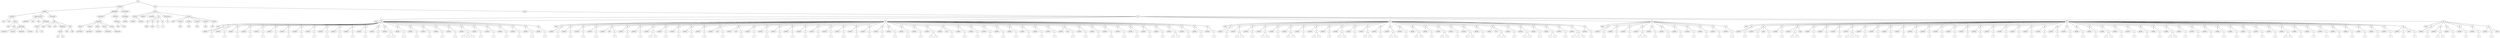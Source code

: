 graph Tree {
	"t0" [label = "TEI"];
	"t1" [label = "teiHeader"];
	"t2" [label = "fileDesc"];
	"t3" [label = "titleStmt"];
	"t4" [label = "title"];
	"t5" [label = "title"];
	"t6" [label = "author"];
	"t7" [label = "idno"];
	"t8" [label = "idno"];
	"t9" [label = "persName"];
	"t10" [label = "forename"];
	"t11" [label = "surname"];
	"t12" [label = "nameLink"];
	"t13" [label = "surname"];
	"t14" [label = "publicationStmt"];
	"t15" [label = "publisher"];
	"t16" [label = "idno"];
	"t17" [label = "idno"];
	"t18" [label = "availability"];
	"t19" [label = "licence"];
	"t20" [label = "ab"];
	"t21" [label = "ref"];
	"t22" [label = "sourceDesc"];
	"t23" [label = "bibl"];
	"t24" [label = "name"];
	"t25" [label = "idno"];
	"t26" [label = "idno"];
	"t27" [label = "availability"];
	"t28" [label = "licence"];
	"t29" [label = "ab"];
	"t30" [label = "ref"];
	"t31" [label = "bibl"];
	"t32" [label = "date"];
	"t33" [label = "idno"];
	"t34" [label = "profileDesc"];
	"t35" [label = "particDesc"];
	"t36" [label = "listPerson"];
	"t37" [label = "person"];
	"t38" [label = "persName"];
	"t39" [label = "person"];
	"t40" [label = "persName"];
	"t41" [label = "person"];
	"t42" [label = "persName"];
	"t43" [label = "person"];
	"t44" [label = "persName"];
	"t45" [label = "person"];
	"t46" [label = "persName"];
	"t47" [label = "textClass"];
	"t48" [label = "keywords"];
	"t49" [label = "term"];
	"t50" [label = "term"];
	"t51" [label = "revisionDesc"];
	"t52" [label = "listChange"];
	"t53" [label = "change"];
	"t54" [label = "text"];
	"t55" [label = "front"];
	"t56" [label = "docTitle"];
	"t57" [label = "titlePart"];
	"t58" [label = "titlePart"];
	"t59" [label = "docDate"];
	"t60" [label = "docAuthor"];
	"t61" [label = "div"];
	"t62" [label = "div"];
	"t63" [label = "head"];
	"t64" [label = "div"];
	"t65" [label = "head"];
	"t66" [label = "div"];
	"t67" [label = "p"];
	"t68" [label = "div"];
	"t69" [label = "p"];
	"t70" [label = "performance"];
	"t71" [label = "ab"];
	"t72" [label = "castList"];
	"t73" [label = "head"];
	"t74" [label = "castItem"];
	"t75" [label = "role"];
	"t76" [label = "castItem"];
	"t77" [label = "role"];
	"t78" [label = "castItem"];
	"t79" [label = "role"];
	"t80" [label = "castItem"];
	"t81" [label = "role"];
	"t82" [label = "castItem"];
	"t83" [label = "role"];
	"t84" [label = "body"];
	"t85" [label = "div"];
	"t86" [label = "head"];
	"t87" [label = "div"];
	"t88" [label = "head"];
	"t89" [label = "sp"];
	"t90" [label = "speaker"];
	"t91" [label = "p"];
	"t92" [label = "s"];
	"t93" [label = "sp"];
	"t94" [label = "speaker"];
	"t95" [label = "p"];
	"t96" [label = "s"];
	"t97" [label = "sp"];
	"t98" [label = "speaker"];
	"t99" [label = "p"];
	"t100" [label = "s"];
	"t101" [label = "sp"];
	"t102" [label = "speaker"];
	"t103" [label = "p"];
	"t104" [label = "s"];
	"t105" [label = "sp"];
	"t106" [label = "speaker"];
	"t107" [label = "p"];
	"t108" [label = "s"];
	"t109" [label = "sp"];
	"t110" [label = "speaker"];
	"t111" [label = "p"];
	"t112" [label = "s"];
	"t113" [label = "sp"];
	"t114" [label = "speaker"];
	"t115" [label = "p"];
	"t116" [label = "s"];
	"t117" [label = "sp"];
	"t118" [label = "speaker"];
	"t119" [label = "p"];
	"t120" [label = "s"];
	"t121" [label = "sp"];
	"t122" [label = "speaker"];
	"t123" [label = "p"];
	"t124" [label = "s"];
	"t125" [label = "sp"];
	"t126" [label = "speaker"];
	"t127" [label = "p"];
	"t128" [label = "s"];
	"t129" [label = "sp"];
	"t130" [label = "speaker"];
	"t131" [label = "p"];
	"t132" [label = "s"];
	"t133" [label = "sp"];
	"t134" [label = "speaker"];
	"t135" [label = "p"];
	"t136" [label = "s"];
	"t137" [label = "sp"];
	"t138" [label = "speaker"];
	"t139" [label = "p"];
	"t140" [label = "s"];
	"t141" [label = "sp"];
	"t142" [label = "speaker"];
	"t143" [label = "p"];
	"t144" [label = "s"];
	"t145" [label = "sp"];
	"t146" [label = "speaker"];
	"t147" [label = "p"];
	"t148" [label = "s"];
	"t149" [label = "s"];
	"t150" [label = "sp"];
	"t151" [label = "speaker"];
	"t152" [label = "p"];
	"t153" [label = "s"];
	"t154" [label = "sp"];
	"t155" [label = "speaker"];
	"t156" [label = "p"];
	"t157" [label = "s"];
	"t158" [label = "sp"];
	"t159" [label = "speaker"];
	"t160" [label = "p"];
	"t161" [label = "s"];
	"t162" [label = "sp"];
	"t163" [label = "speaker"];
	"t164" [label = "p"];
	"t165" [label = "s"];
	"t166" [label = "sp"];
	"t167" [label = "speaker"];
	"t168" [label = "p"];
	"t169" [label = "s"];
	"t170" [label = "sp"];
	"t171" [label = "speaker"];
	"t172" [label = "p"];
	"t173" [label = "s"];
	"t174" [label = "s"];
	"t175" [label = "s"];
	"t176" [label = "sp"];
	"t177" [label = "speaker"];
	"t178" [label = "p"];
	"t179" [label = "s"];
	"t180" [label = "sp"];
	"t181" [label = "speaker"];
	"t182" [label = "p"];
	"t183" [label = "s"];
	"t184" [label = "sp"];
	"t185" [label = "speaker"];
	"t186" [label = "p"];
	"t187" [label = "s"];
	"t188" [label = "sp"];
	"t189" [label = "speaker"];
	"t190" [label = "p"];
	"t191" [label = "s"];
	"t192" [label = "sp"];
	"t193" [label = "speaker"];
	"t194" [label = "p"];
	"t195" [label = "s"];
	"t196" [label = "sp"];
	"t197" [label = "speaker"];
	"t198" [label = "p"];
	"t199" [label = "s"];
	"t200" [label = "div"];
	"t201" [label = "head"];
	"t202" [label = "sp"];
	"t203" [label = "speaker"];
	"t204" [label = "p"];
	"t205" [label = "s"];
	"t206" [label = "sp"];
	"t207" [label = "speaker"];
	"t208" [label = "p"];
	"t209" [label = "s"];
	"t210" [label = "sp"];
	"t211" [label = "speaker"];
	"t212" [label = "p"];
	"t213" [label = "s"];
	"t214" [label = "sp"];
	"t215" [label = "speaker"];
	"t216" [label = "p"];
	"t217" [label = "s"];
	"t218" [label = "sp"];
	"t219" [label = "speaker"];
	"t220" [label = "note"];
	"t221" [label = "p"];
	"t222" [label = "s"];
	"t223" [label = "sp"];
	"t224" [label = "speaker"];
	"t225" [label = "p"];
	"t226" [label = "s"];
	"t227" [label = "sp"];
	"t228" [label = "speaker"];
	"t229" [label = "p"];
	"t230" [label = "s"];
	"t231" [label = "sp"];
	"t232" [label = "speaker"];
	"t233" [label = "p"];
	"t234" [label = "s"];
	"t235" [label = "s"];
	"t236" [label = "sp"];
	"t237" [label = "speaker"];
	"t238" [label = "p"];
	"t239" [label = "s"];
	"t240" [label = "sp"];
	"t241" [label = "speaker"];
	"t242" [label = "p"];
	"t243" [label = "s"];
	"t244" [label = "sp"];
	"t245" [label = "speaker"];
	"t246" [label = "p"];
	"t247" [label = "s"];
	"t248" [label = "sp"];
	"t249" [label = "speaker"];
	"t250" [label = "p"];
	"t251" [label = "s"];
	"t252" [label = "sp"];
	"t253" [label = "speaker"];
	"t254" [label = "note"];
	"t255" [label = "p"];
	"t256" [label = "s"];
	"t257" [label = "sp"];
	"t258" [label = "speaker"];
	"t259" [label = "note"];
	"t260" [label = "p"];
	"t261" [label = "s"];
	"t262" [label = "sp"];
	"t263" [label = "speaker"];
	"t264" [label = "p"];
	"t265" [label = "s"];
	"t266" [label = "sp"];
	"t267" [label = "speaker"];
	"t268" [label = "p"];
	"t269" [label = "s"];
	"t270" [label = "sp"];
	"t271" [label = "speaker"];
	"t272" [label = "p"];
	"t273" [label = "s"];
	"t274" [label = "sp"];
	"t275" [label = "speaker"];
	"t276" [label = "p"];
	"t277" [label = "s"];
	"t278" [label = "sp"];
	"t279" [label = "speaker"];
	"t280" [label = "p"];
	"t281" [label = "s"];
	"t282" [label = "sp"];
	"t283" [label = "speaker"];
	"t284" [label = "p"];
	"t285" [label = "s"];
	"t286" [label = "sp"];
	"t287" [label = "speaker"];
	"t288" [label = "p"];
	"t289" [label = "s"];
	"t290" [label = "sp"];
	"t291" [label = "speaker"];
	"t292" [label = "p"];
	"t293" [label = "s"];
	"t294" [label = "sp"];
	"t295" [label = "speaker"];
	"t296" [label = "p"];
	"t297" [label = "s"];
	"t298" [label = "sp"];
	"t299" [label = "speaker"];
	"t300" [label = "p"];
	"t301" [label = "s"];
	"t302" [label = "sp"];
	"t303" [label = "speaker"];
	"t304" [label = "p"];
	"t305" [label = "s"];
	"t306" [label = "sp"];
	"t307" [label = "speaker"];
	"t308" [label = "p"];
	"t309" [label = "s"];
	"t310" [label = "sp"];
	"t311" [label = "speaker"];
	"t312" [label = "p"];
	"t313" [label = "s"];
	"t314" [label = "sp"];
	"t315" [label = "speaker"];
	"t316" [label = "p"];
	"t317" [label = "s"];
	"t318" [label = "sp"];
	"t319" [label = "speaker"];
	"t320" [label = "p"];
	"t321" [label = "s"];
	"t322" [label = "s"];
	"t323" [label = "sp"];
	"t324" [label = "speaker"];
	"t325" [label = "note"];
	"t326" [label = "p"];
	"t327" [label = "s"];
	"t328" [label = "sp"];
	"t329" [label = "speaker"];
	"t330" [label = "p"];
	"t331" [label = "s"];
	"t332" [label = "sp"];
	"t333" [label = "speaker"];
	"t334" [label = "p"];
	"t335" [label = "s"];
	"t336" [label = "sp"];
	"t337" [label = "speaker"];
	"t338" [label = "p"];
	"t339" [label = "s"];
	"t340" [label = "sp"];
	"t341" [label = "speaker"];
	"t342" [label = "p"];
	"t343" [label = "s"];
	"t344" [label = "sp"];
	"t345" [label = "speaker"];
	"t346" [label = "p"];
	"t347" [label = "s"];
	"t348" [label = "sp"];
	"t349" [label = "speaker"];
	"t350" [label = "p"];
	"t351" [label = "s"];
	"t352" [label = "sp"];
	"t353" [label = "speaker"];
	"t354" [label = "p"];
	"t355" [label = "s"];
	"t356" [label = "sp"];
	"t357" [label = "speaker"];
	"t358" [label = "p"];
	"t359" [label = "s"];
	"t360" [label = "sp"];
	"t361" [label = "speaker"];
	"t362" [label = "note"];
	"t363" [label = "p"];
	"t364" [label = "s"];
	"t365" [label = "sp"];
	"t366" [label = "speaker"];
	"t367" [label = "p"];
	"t368" [label = "s"];
	"t369" [label = "sp"];
	"t370" [label = "speaker"];
	"t371" [label = "p"];
	"t372" [label = "s"];
	"t373" [label = "sp"];
	"t374" [label = "speaker"];
	"t375" [label = "p"];
	"t376" [label = "s"];
	"t377" [label = "sp"];
	"t378" [label = "speaker"];
	"t379" [label = "p"];
	"t380" [label = "s"];
	"t381" [label = "sp"];
	"t382" [label = "speaker"];
	"t383" [label = "p"];
	"t384" [label = "s"];
	"t385" [label = "sp"];
	"t386" [label = "speaker"];
	"t387" [label = "p"];
	"t388" [label = "s"];
	"t389" [label = "sp"];
	"t390" [label = "speaker"];
	"t391" [label = "p"];
	"t392" [label = "s"];
	"t393" [label = "sp"];
	"t394" [label = "speaker"];
	"t395" [label = "p"];
	"t396" [label = "s"];
	"t397" [label = "s"];
	"t398" [label = "sp"];
	"t399" [label = "speaker"];
	"t400" [label = "p"];
	"t401" [label = "s"];
	"t402" [label = "sp"];
	"t403" [label = "speaker"];
	"t404" [label = "p"];
	"t405" [label = "s"];
	"t406" [label = "sp"];
	"t407" [label = "speaker"];
	"t408" [label = "p"];
	"t409" [label = "s"];
	"t410" [label = "div"];
	"t411" [label = "head"];
	"t412" [label = "sp"];
	"t413" [label = "speaker"];
	"t414" [label = "p"];
	"t415" [label = "s"];
	"t416" [label = "sp"];
	"t417" [label = "speaker"];
	"t418" [label = "p"];
	"t419" [label = "s"];
	"t420" [label = "s"];
	"t421" [label = "sp"];
	"t422" [label = "speaker"];
	"t423" [label = "p"];
	"t424" [label = "s"];
	"t425" [label = "sp"];
	"t426" [label = "speaker"];
	"t427" [label = "p"];
	"t428" [label = "s"];
	"t429" [label = "s"];
	"t430" [label = "sp"];
	"t431" [label = "speaker"];
	"t432" [label = "p"];
	"t433" [label = "s"];
	"t434" [label = "sp"];
	"t435" [label = "speaker"];
	"t436" [label = "p"];
	"t437" [label = "s"];
	"t438" [label = "s"];
	"t439" [label = "sp"];
	"t440" [label = "speaker"];
	"t441" [label = "p"];
	"t442" [label = "s"];
	"t443" [label = "sp"];
	"t444" [label = "speaker"];
	"t445" [label = "p"];
	"t446" [label = "s"];
	"t447" [label = "s"];
	"t448" [label = "sp"];
	"t449" [label = "speaker"];
	"t450" [label = "p"];
	"t451" [label = "s"];
	"t452" [label = "sp"];
	"t453" [label = "speaker"];
	"t454" [label = "p"];
	"t455" [label = "s"];
	"t456" [label = "s"];
	"t457" [label = "sp"];
	"t458" [label = "speaker"];
	"t459" [label = "p"];
	"t460" [label = "s"];
	"t461" [label = "sp"];
	"t462" [label = "speaker"];
	"t463" [label = "p"];
	"t464" [label = "s"];
	"t465" [label = "s"];
	"t466" [label = "sp"];
	"t467" [label = "speaker"];
	"t468" [label = "p"];
	"t469" [label = "s"];
	"t470" [label = "sp"];
	"t471" [label = "speaker"];
	"t472" [label = "p"];
	"t473" [label = "s"];
	"t474" [label = "s"];
	"t475" [label = "sp"];
	"t476" [label = "speaker"];
	"t477" [label = "p"];
	"t478" [label = "s"];
	"t479" [label = "sp"];
	"t480" [label = "speaker"];
	"t481" [label = "p"];
	"t482" [label = "s"];
	"t483" [label = "s"];
	"t484" [label = "sp"];
	"t485" [label = "speaker"];
	"t486" [label = "p"];
	"t487" [label = "s"];
	"t488" [label = "sp"];
	"t489" [label = "speaker"];
	"t490" [label = "p"];
	"t491" [label = "s"];
	"t492" [label = "s"];
	"t493" [label = "sp"];
	"t494" [label = "speaker"];
	"t495" [label = "p"];
	"t496" [label = "s"];
	"t497" [label = "sp"];
	"t498" [label = "speaker"];
	"t499" [label = "p"];
	"t500" [label = "s"];
	"t501" [label = "s"];
	"t502" [label = "sp"];
	"t503" [label = "speaker"];
	"t504" [label = "p"];
	"t505" [label = "s"];
	"t506" [label = "sp"];
	"t507" [label = "speaker"];
	"t508" [label = "note"];
	"t509" [label = "p"];
	"t510" [label = "s"];
	"t511" [label = "s"];
	"t512" [label = "sp"];
	"t513" [label = "speaker"];
	"t514" [label = "p"];
	"t515" [label = "s"];
	"t516" [label = "sp"];
	"t517" [label = "speaker"];
	"t518" [label = "p"];
	"t519" [label = "s"];
	"t520" [label = "s"];
	"t521" [label = "sp"];
	"t522" [label = "speaker"];
	"t523" [label = "p"];
	"t524" [label = "s"];
	"t525" [label = "sp"];
	"t526" [label = "speaker"];
	"t527" [label = "p"];
	"t528" [label = "s"];
	"t529" [label = "s"];
	"t530" [label = "sp"];
	"t531" [label = "speaker"];
	"t532" [label = "p"];
	"t533" [label = "s"];
	"t534" [label = "sp"];
	"t535" [label = "speaker"];
	"t536" [label = "p"];
	"t537" [label = "s"];
	"t538" [label = "s"];
	"t539" [label = "s"];
	"t540" [label = "sp"];
	"t541" [label = "speaker"];
	"t542" [label = "p"];
	"t543" [label = "s"];
	"t544" [label = "div"];
	"t545" [label = "head"];
	"t546" [label = "sp"];
	"t547" [label = "speaker"];
	"t548" [label = "p"];
	"t549" [label = "s"];
	"t550" [label = "sp"];
	"t551" [label = "speaker"];
	"t552" [label = "p"];
	"t553" [label = "s"];
	"t554" [label = "sp"];
	"t555" [label = "speaker"];
	"t556" [label = "p"];
	"t557" [label = "s"];
	"t558" [label = "sp"];
	"t559" [label = "speaker"];
	"t560" [label = "p"];
	"t561" [label = "s"];
	"t562" [label = "s"];
	"t563" [label = "sp"];
	"t564" [label = "speaker"];
	"t565" [label = "p"];
	"t566" [label = "s"];
	"t567" [label = "sp"];
	"t568" [label = "speaker"];
	"t569" [label = "p"];
	"t570" [label = "s"];
	"t571" [label = "sp"];
	"t572" [label = "speaker"];
	"t573" [label = "p"];
	"t574" [label = "s"];
	"t575" [label = "sp"];
	"t576" [label = "speaker"];
	"t577" [label = "p"];
	"t578" [label = "s"];
	"t579" [label = "sp"];
	"t580" [label = "speaker"];
	"t581" [label = "p"];
	"t582" [label = "s"];
	"t583" [label = "sp"];
	"t584" [label = "speaker"];
	"t585" [label = "p"];
	"t586" [label = "s"];
	"t587" [label = "sp"];
	"t588" [label = "speaker"];
	"t589" [label = "p"];
	"t590" [label = "s"];
	"t591" [label = "div"];
	"t592" [label = "head"];
	"t593" [label = "sp"];
	"t594" [label = "speaker"];
	"t595" [label = "p"];
	"t596" [label = "s"];
	"t597" [label = "sp"];
	"t598" [label = "speaker"];
	"t599" [label = "p"];
	"t600" [label = "s"];
	"t601" [label = "stage"];
	"t602" [label = "p"];
	"t603" [label = "s"];
	"t604" [label = "sp"];
	"t605" [label = "speaker"];
	"t606" [label = "p"];
	"t607" [label = "s"];
	"t608" [label = "sp"];
	"t609" [label = "speaker"];
	"t610" [label = "p"];
	"t611" [label = "s"];
	"t612" [label = "s"];
	"t613" [label = "stage"];
	"t614" [label = "sp"];
	"t615" [label = "speaker"];
	"t616" [label = "p"];
	"t617" [label = "s"];
	"t618" [label = "sp"];
	"t619" [label = "speaker"];
	"t620" [label = "p"];
	"t621" [label = "s"];
	"t622" [label = "sp"];
	"t623" [label = "speaker"];
	"t624" [label = "p"];
	"t625" [label = "s"];
	"t626" [label = "sp"];
	"t627" [label = "speaker"];
	"t628" [label = "p"];
	"t629" [label = "s"];
	"t630" [label = "s"];
	"t631" [label = "s"];
	"t632" [label = "sp"];
	"t633" [label = "speaker"];
	"t634" [label = "p"];
	"t635" [label = "s"];
	"t636" [label = "sp"];
	"t637" [label = "speaker"];
	"t638" [label = "p"];
	"t639" [label = "s"];
	"t640" [label = "sp"];
	"t641" [label = "speaker"];
	"t642" [label = "p"];
	"t643" [label = "s"];
	"t644" [label = "sp"];
	"t645" [label = "speaker"];
	"t646" [label = "p"];
	"t647" [label = "s"];
	"t648" [label = "sp"];
	"t649" [label = "speaker"];
	"t650" [label = "p"];
	"t651" [label = "s"];
	"t652" [label = "sp"];
	"t653" [label = "speaker"];
	"t654" [label = "p"];
	"t655" [label = "s"];
	"t656" [label = "sp"];
	"t657" [label = "speaker"];
	"t658" [label = "p"];
	"t659" [label = "s"];
	"t660" [label = "sp"];
	"t661" [label = "speaker"];
	"t662" [label = "p"];
	"t663" [label = "s"];
	"t664" [label = "sp"];
	"t665" [label = "speaker"];
	"t666" [label = "p"];
	"t667" [label = "s"];
	"t668" [label = "sp"];
	"t669" [label = "speaker"];
	"t670" [label = "p"];
	"t671" [label = "s"];
	"t672" [label = "sp"];
	"t673" [label = "speaker"];
	"t674" [label = "p"];
	"t675" [label = "s"];
	"t676" [label = "sp"];
	"t677" [label = "speaker"];
	"t678" [label = "p"];
	"t679" [label = "s"];
	"t680" [label = "sp"];
	"t681" [label = "speaker"];
	"t682" [label = "p"];
	"t683" [label = "s"];
	"t684" [label = "sp"];
	"t685" [label = "speaker"];
	"t686" [label = "p"];
	"t687" [label = "s"];
	"t688" [label = "sp"];
	"t689" [label = "speaker"];
	"t690" [label = "p"];
	"t691" [label = "s"];
	"t692" [label = "sp"];
	"t693" [label = "speaker"];
	"t694" [label = "p"];
	"t695" [label = "s"];
	"t696" [label = "sp"];
	"t697" [label = "speaker"];
	"t698" [label = "p"];
	"t699" [label = "s"];
	"t700" [label = "sp"];
	"t701" [label = "speaker"];
	"t702" [label = "p"];
	"t703" [label = "s"];
	"t704" [label = "sp"];
	"t705" [label = "speaker"];
	"t706" [label = "p"];
	"t707" [label = "s"];
	"t708" [label = "sp"];
	"t709" [label = "speaker"];
	"t710" [label = "p"];
	"t711" [label = "s"];
	"t712" [label = "s"];
	"t713" [label = "sp"];
	"t714" [label = "speaker"];
	"t715" [label = "p"];
	"t716" [label = "s"];
	"t717" [label = "sp"];
	"t718" [label = "speaker"];
	"t719" [label = "p"];
	"t720" [label = "s"];
	"t721" [label = "sp"];
	"t722" [label = "speaker"];
	"t723" [label = "p"];
	"t724" [label = "s"];
	"t725" [label = "sp"];
	"t726" [label = "speaker"];
	"t727" [label = "p"];
	"t728" [label = "s"];
	"t729" [label = "sp"];
	"t730" [label = "speaker"];
	"t731" [label = "p"];
	"t732" [label = "s"];
	"t733" [label = "s"];
	"t734" [label = "sp"];
	"t735" [label = "speaker"];
	"t736" [label = "p"];
	"t737" [label = "s"];
	"t738" [label = "sp"];
	"t739" [label = "speaker"];
	"t740" [label = "p"];
	"t741" [label = "s"];
	"t742" [label = "sp"];
	"t743" [label = "speaker"];
	"t744" [label = "p"];
	"t745" [label = "s"];
	"t746" [label = "sp"];
	"t747" [label = "speaker"];
	"t748" [label = "p"];
	"t749" [label = "s"];
	"t750" [label = "sp"];
	"t751" [label = "speaker"];
	"t752" [label = "p"];
	"t753" [label = "s"];
	"t754" [label = "sp"];
	"t755" [label = "speaker"];
	"t756" [label = "p"];
	"t757" [label = "s"];
	"t758" [label = "sp"];
	"t759" [label = "speaker"];
	"t760" [label = "p"];
	"t761" [label = "s"];
	"t762" [label = "sp"];
	"t763" [label = "speaker"];
	"t764" [label = "p"];
	"t765" [label = "s"];
	"t766" [label = "sp"];
	"t767" [label = "speaker"];
	"t768" [label = "p"];
	"t769" [label = "s"];
	"t770" [label = "s"];
	"t771" [label = "sp"];
	"t772" [label = "speaker"];
	"t773" [label = "p"];
	"t774" [label = "s"];
	"t775" [label = "sp"];
	"t776" [label = "speaker"];
	"t777" [label = "p"];
	"t778" [label = "s"];
	"t779" [label = "sp"];
	"t780" [label = "speaker"];
	"t781" [label = "p"];
	"t782" [label = "s"];
	"t783" [label = "sp"];
	"t784" [label = "speaker"];
	"t785" [label = "p"];
	"t786" [label = "s"];
	"t787" [label = "sp"];
	"t788" [label = "speaker"];
	"t789" [label = "p"];
	"t790" [label = "s"];
	"t791" [label = "sp"];
	"t792" [label = "speaker"];
	"t793" [label = "p"];
	"t794" [label = "s"];
	"t795" [label = "sp"];
	"t796" [label = "speaker"];
	"t797" [label = "p"];
	"t798" [label = "s"];
	"t799" [label = "sp"];
	"t800" [label = "speaker"];
	"t801" [label = "p"];
	"t802" [label = "s"];
	"t803" [label = "sp"];
	"t804" [label = "speaker"];
	"t805" [label = "p"];
	"t806" [label = "s"];
	"t807" [label = "stage"];
	"t808" [label = "p"];
	"t809" [label = "s"];
	"t810" [label = "div"];
	"t811" [label = "head"];
	"t812" [label = "sp"];
	"t813" [label = "speaker"];
	"t814" [label = "p"];
	"t815" [label = "s"];
	"t816" [label = "sp"];
	"t817" [label = "speaker"];
	"t818" [label = "p"];
	"t819" [label = "s"];
	"t820" [label = "s"];
	"t821" [label = "sp"];
	"t822" [label = "speaker"];
	"t823" [label = "p"];
	"t824" [label = "s"];
	"t825" [label = "sp"];
	"t826" [label = "speaker"];
	"t827" [label = "p"];
	"t828" [label = "s"];
	"t829" [label = "sp"];
	"t830" [label = "speaker"];
	"t831" [label = "p"];
	"t832" [label = "s"];
	"t833" [label = "sp"];
	"t834" [label = "speaker"];
	"t835" [label = "p"];
	"t836" [label = "s"];
	"t837" [label = "stage"];
	"t0" -- "t1";
	"t1" -- "t2";
	"t2" -- "t3";
	"t3" -- "t4";
	"t3" -- "t5";
	"t3" -- "t6";
	"t6" -- "t7";
	"t6" -- "t8";
	"t6" -- "t9";
	"t9" -- "t10";
	"t9" -- "t11";
	"t9" -- "t12";
	"t9" -- "t13";
	"t2" -- "t14";
	"t14" -- "t15";
	"t14" -- "t16";
	"t14" -- "t17";
	"t14" -- "t18";
	"t18" -- "t19";
	"t19" -- "t20";
	"t19" -- "t21";
	"t2" -- "t22";
	"t22" -- "t23";
	"t23" -- "t24";
	"t23" -- "t25";
	"t23" -- "t26";
	"t23" -- "t27";
	"t27" -- "t28";
	"t28" -- "t29";
	"t28" -- "t30";
	"t23" -- "t31";
	"t31" -- "t32";
	"t31" -- "t33";
	"t1" -- "t34";
	"t34" -- "t35";
	"t35" -- "t36";
	"t36" -- "t37";
	"t37" -- "t38";
	"t36" -- "t39";
	"t39" -- "t40";
	"t36" -- "t41";
	"t41" -- "t42";
	"t36" -- "t43";
	"t43" -- "t44";
	"t36" -- "t45";
	"t45" -- "t46";
	"t34" -- "t47";
	"t47" -- "t48";
	"t48" -- "t49";
	"t48" -- "t50";
	"t1" -- "t51";
	"t51" -- "t52";
	"t52" -- "t53";
	"t0" -- "t54";
	"t54" -- "t55";
	"t55" -- "t56";
	"t56" -- "t57";
	"t56" -- "t58";
	"t55" -- "t59";
	"t55" -- "t60";
	"t55" -- "t61";
	"t61" -- "t62";
	"t62" -- "t63";
	"t61" -- "t64";
	"t64" -- "t65";
	"t61" -- "t66";
	"t66" -- "t67";
	"t61" -- "t68";
	"t68" -- "t69";
	"t55" -- "t70";
	"t70" -- "t71";
	"t55" -- "t72";
	"t72" -- "t73";
	"t72" -- "t74";
	"t74" -- "t75";
	"t72" -- "t76";
	"t76" -- "t77";
	"t72" -- "t78";
	"t78" -- "t79";
	"t72" -- "t80";
	"t80" -- "t81";
	"t72" -- "t82";
	"t82" -- "t83";
	"t54" -- "t84";
	"t84" -- "t85";
	"t85" -- "t86";
	"t85" -- "t87";
	"t87" -- "t88";
	"t87" -- "t89";
	"t89" -- "t90";
	"t89" -- "t91";
	"t91" -- "t92";
	"t87" -- "t93";
	"t93" -- "t94";
	"t93" -- "t95";
	"t95" -- "t96";
	"t87" -- "t97";
	"t97" -- "t98";
	"t97" -- "t99";
	"t99" -- "t100";
	"t87" -- "t101";
	"t101" -- "t102";
	"t101" -- "t103";
	"t103" -- "t104";
	"t87" -- "t105";
	"t105" -- "t106";
	"t105" -- "t107";
	"t107" -- "t108";
	"t87" -- "t109";
	"t109" -- "t110";
	"t109" -- "t111";
	"t111" -- "t112";
	"t87" -- "t113";
	"t113" -- "t114";
	"t113" -- "t115";
	"t115" -- "t116";
	"t87" -- "t117";
	"t117" -- "t118";
	"t117" -- "t119";
	"t119" -- "t120";
	"t87" -- "t121";
	"t121" -- "t122";
	"t121" -- "t123";
	"t123" -- "t124";
	"t87" -- "t125";
	"t125" -- "t126";
	"t125" -- "t127";
	"t127" -- "t128";
	"t87" -- "t129";
	"t129" -- "t130";
	"t129" -- "t131";
	"t131" -- "t132";
	"t87" -- "t133";
	"t133" -- "t134";
	"t133" -- "t135";
	"t135" -- "t136";
	"t87" -- "t137";
	"t137" -- "t138";
	"t137" -- "t139";
	"t139" -- "t140";
	"t87" -- "t141";
	"t141" -- "t142";
	"t141" -- "t143";
	"t143" -- "t144";
	"t87" -- "t145";
	"t145" -- "t146";
	"t145" -- "t147";
	"t147" -- "t148";
	"t147" -- "t149";
	"t87" -- "t150";
	"t150" -- "t151";
	"t150" -- "t152";
	"t152" -- "t153";
	"t87" -- "t154";
	"t154" -- "t155";
	"t154" -- "t156";
	"t156" -- "t157";
	"t87" -- "t158";
	"t158" -- "t159";
	"t158" -- "t160";
	"t160" -- "t161";
	"t87" -- "t162";
	"t162" -- "t163";
	"t162" -- "t164";
	"t164" -- "t165";
	"t87" -- "t166";
	"t166" -- "t167";
	"t166" -- "t168";
	"t168" -- "t169";
	"t87" -- "t170";
	"t170" -- "t171";
	"t170" -- "t172";
	"t172" -- "t173";
	"t172" -- "t174";
	"t172" -- "t175";
	"t87" -- "t176";
	"t176" -- "t177";
	"t176" -- "t178";
	"t178" -- "t179";
	"t87" -- "t180";
	"t180" -- "t181";
	"t180" -- "t182";
	"t182" -- "t183";
	"t87" -- "t184";
	"t184" -- "t185";
	"t184" -- "t186";
	"t186" -- "t187";
	"t87" -- "t188";
	"t188" -- "t189";
	"t188" -- "t190";
	"t190" -- "t191";
	"t87" -- "t192";
	"t192" -- "t193";
	"t192" -- "t194";
	"t194" -- "t195";
	"t87" -- "t196";
	"t196" -- "t197";
	"t196" -- "t198";
	"t198" -- "t199";
	"t85" -- "t200";
	"t200" -- "t201";
	"t200" -- "t202";
	"t202" -- "t203";
	"t202" -- "t204";
	"t204" -- "t205";
	"t200" -- "t206";
	"t206" -- "t207";
	"t206" -- "t208";
	"t208" -- "t209";
	"t200" -- "t210";
	"t210" -- "t211";
	"t210" -- "t212";
	"t212" -- "t213";
	"t200" -- "t214";
	"t214" -- "t215";
	"t214" -- "t216";
	"t216" -- "t217";
	"t200" -- "t218";
	"t218" -- "t219";
	"t218" -- "t220";
	"t218" -- "t221";
	"t221" -- "t222";
	"t200" -- "t223";
	"t223" -- "t224";
	"t223" -- "t225";
	"t225" -- "t226";
	"t200" -- "t227";
	"t227" -- "t228";
	"t227" -- "t229";
	"t229" -- "t230";
	"t200" -- "t231";
	"t231" -- "t232";
	"t231" -- "t233";
	"t233" -- "t234";
	"t233" -- "t235";
	"t200" -- "t236";
	"t236" -- "t237";
	"t236" -- "t238";
	"t238" -- "t239";
	"t200" -- "t240";
	"t240" -- "t241";
	"t240" -- "t242";
	"t242" -- "t243";
	"t200" -- "t244";
	"t244" -- "t245";
	"t244" -- "t246";
	"t246" -- "t247";
	"t200" -- "t248";
	"t248" -- "t249";
	"t248" -- "t250";
	"t250" -- "t251";
	"t200" -- "t252";
	"t252" -- "t253";
	"t252" -- "t254";
	"t252" -- "t255";
	"t255" -- "t256";
	"t200" -- "t257";
	"t257" -- "t258";
	"t257" -- "t259";
	"t257" -- "t260";
	"t260" -- "t261";
	"t200" -- "t262";
	"t262" -- "t263";
	"t262" -- "t264";
	"t264" -- "t265";
	"t200" -- "t266";
	"t266" -- "t267";
	"t266" -- "t268";
	"t268" -- "t269";
	"t200" -- "t270";
	"t270" -- "t271";
	"t270" -- "t272";
	"t272" -- "t273";
	"t200" -- "t274";
	"t274" -- "t275";
	"t274" -- "t276";
	"t276" -- "t277";
	"t200" -- "t278";
	"t278" -- "t279";
	"t278" -- "t280";
	"t280" -- "t281";
	"t200" -- "t282";
	"t282" -- "t283";
	"t282" -- "t284";
	"t284" -- "t285";
	"t200" -- "t286";
	"t286" -- "t287";
	"t286" -- "t288";
	"t288" -- "t289";
	"t200" -- "t290";
	"t290" -- "t291";
	"t290" -- "t292";
	"t292" -- "t293";
	"t200" -- "t294";
	"t294" -- "t295";
	"t294" -- "t296";
	"t296" -- "t297";
	"t200" -- "t298";
	"t298" -- "t299";
	"t298" -- "t300";
	"t300" -- "t301";
	"t200" -- "t302";
	"t302" -- "t303";
	"t302" -- "t304";
	"t304" -- "t305";
	"t200" -- "t306";
	"t306" -- "t307";
	"t306" -- "t308";
	"t308" -- "t309";
	"t200" -- "t310";
	"t310" -- "t311";
	"t310" -- "t312";
	"t312" -- "t313";
	"t200" -- "t314";
	"t314" -- "t315";
	"t314" -- "t316";
	"t316" -- "t317";
	"t200" -- "t318";
	"t318" -- "t319";
	"t318" -- "t320";
	"t320" -- "t321";
	"t320" -- "t322";
	"t200" -- "t323";
	"t323" -- "t324";
	"t323" -- "t325";
	"t323" -- "t326";
	"t326" -- "t327";
	"t200" -- "t328";
	"t328" -- "t329";
	"t328" -- "t330";
	"t330" -- "t331";
	"t200" -- "t332";
	"t332" -- "t333";
	"t332" -- "t334";
	"t334" -- "t335";
	"t200" -- "t336";
	"t336" -- "t337";
	"t336" -- "t338";
	"t338" -- "t339";
	"t200" -- "t340";
	"t340" -- "t341";
	"t340" -- "t342";
	"t342" -- "t343";
	"t200" -- "t344";
	"t344" -- "t345";
	"t344" -- "t346";
	"t346" -- "t347";
	"t200" -- "t348";
	"t348" -- "t349";
	"t348" -- "t350";
	"t350" -- "t351";
	"t200" -- "t352";
	"t352" -- "t353";
	"t352" -- "t354";
	"t354" -- "t355";
	"t200" -- "t356";
	"t356" -- "t357";
	"t356" -- "t358";
	"t358" -- "t359";
	"t200" -- "t360";
	"t360" -- "t361";
	"t360" -- "t362";
	"t360" -- "t363";
	"t363" -- "t364";
	"t200" -- "t365";
	"t365" -- "t366";
	"t365" -- "t367";
	"t367" -- "t368";
	"t200" -- "t369";
	"t369" -- "t370";
	"t369" -- "t371";
	"t371" -- "t372";
	"t200" -- "t373";
	"t373" -- "t374";
	"t373" -- "t375";
	"t375" -- "t376";
	"t200" -- "t377";
	"t377" -- "t378";
	"t377" -- "t379";
	"t379" -- "t380";
	"t200" -- "t381";
	"t381" -- "t382";
	"t381" -- "t383";
	"t383" -- "t384";
	"t200" -- "t385";
	"t385" -- "t386";
	"t385" -- "t387";
	"t387" -- "t388";
	"t200" -- "t389";
	"t389" -- "t390";
	"t389" -- "t391";
	"t391" -- "t392";
	"t200" -- "t393";
	"t393" -- "t394";
	"t393" -- "t395";
	"t395" -- "t396";
	"t395" -- "t397";
	"t200" -- "t398";
	"t398" -- "t399";
	"t398" -- "t400";
	"t400" -- "t401";
	"t200" -- "t402";
	"t402" -- "t403";
	"t402" -- "t404";
	"t404" -- "t405";
	"t200" -- "t406";
	"t406" -- "t407";
	"t406" -- "t408";
	"t408" -- "t409";
	"t85" -- "t410";
	"t410" -- "t411";
	"t410" -- "t412";
	"t412" -- "t413";
	"t412" -- "t414";
	"t414" -- "t415";
	"t410" -- "t416";
	"t416" -- "t417";
	"t416" -- "t418";
	"t418" -- "t419";
	"t418" -- "t420";
	"t410" -- "t421";
	"t421" -- "t422";
	"t421" -- "t423";
	"t423" -- "t424";
	"t410" -- "t425";
	"t425" -- "t426";
	"t425" -- "t427";
	"t427" -- "t428";
	"t427" -- "t429";
	"t410" -- "t430";
	"t430" -- "t431";
	"t430" -- "t432";
	"t432" -- "t433";
	"t410" -- "t434";
	"t434" -- "t435";
	"t434" -- "t436";
	"t436" -- "t437";
	"t436" -- "t438";
	"t410" -- "t439";
	"t439" -- "t440";
	"t439" -- "t441";
	"t441" -- "t442";
	"t410" -- "t443";
	"t443" -- "t444";
	"t443" -- "t445";
	"t445" -- "t446";
	"t445" -- "t447";
	"t410" -- "t448";
	"t448" -- "t449";
	"t448" -- "t450";
	"t450" -- "t451";
	"t410" -- "t452";
	"t452" -- "t453";
	"t452" -- "t454";
	"t454" -- "t455";
	"t454" -- "t456";
	"t410" -- "t457";
	"t457" -- "t458";
	"t457" -- "t459";
	"t459" -- "t460";
	"t410" -- "t461";
	"t461" -- "t462";
	"t461" -- "t463";
	"t463" -- "t464";
	"t463" -- "t465";
	"t410" -- "t466";
	"t466" -- "t467";
	"t466" -- "t468";
	"t468" -- "t469";
	"t410" -- "t470";
	"t470" -- "t471";
	"t470" -- "t472";
	"t472" -- "t473";
	"t472" -- "t474";
	"t410" -- "t475";
	"t475" -- "t476";
	"t475" -- "t477";
	"t477" -- "t478";
	"t410" -- "t479";
	"t479" -- "t480";
	"t479" -- "t481";
	"t481" -- "t482";
	"t481" -- "t483";
	"t410" -- "t484";
	"t484" -- "t485";
	"t484" -- "t486";
	"t486" -- "t487";
	"t410" -- "t488";
	"t488" -- "t489";
	"t488" -- "t490";
	"t490" -- "t491";
	"t490" -- "t492";
	"t410" -- "t493";
	"t493" -- "t494";
	"t493" -- "t495";
	"t495" -- "t496";
	"t410" -- "t497";
	"t497" -- "t498";
	"t497" -- "t499";
	"t499" -- "t500";
	"t499" -- "t501";
	"t410" -- "t502";
	"t502" -- "t503";
	"t502" -- "t504";
	"t504" -- "t505";
	"t410" -- "t506";
	"t506" -- "t507";
	"t506" -- "t508";
	"t506" -- "t509";
	"t509" -- "t510";
	"t509" -- "t511";
	"t410" -- "t512";
	"t512" -- "t513";
	"t512" -- "t514";
	"t514" -- "t515";
	"t410" -- "t516";
	"t516" -- "t517";
	"t516" -- "t518";
	"t518" -- "t519";
	"t518" -- "t520";
	"t410" -- "t521";
	"t521" -- "t522";
	"t521" -- "t523";
	"t523" -- "t524";
	"t410" -- "t525";
	"t525" -- "t526";
	"t525" -- "t527";
	"t527" -- "t528";
	"t527" -- "t529";
	"t410" -- "t530";
	"t530" -- "t531";
	"t530" -- "t532";
	"t532" -- "t533";
	"t410" -- "t534";
	"t534" -- "t535";
	"t534" -- "t536";
	"t536" -- "t537";
	"t536" -- "t538";
	"t536" -- "t539";
	"t410" -- "t540";
	"t540" -- "t541";
	"t540" -- "t542";
	"t542" -- "t543";
	"t85" -- "t544";
	"t544" -- "t545";
	"t544" -- "t546";
	"t546" -- "t547";
	"t546" -- "t548";
	"t548" -- "t549";
	"t544" -- "t550";
	"t550" -- "t551";
	"t550" -- "t552";
	"t552" -- "t553";
	"t544" -- "t554";
	"t554" -- "t555";
	"t554" -- "t556";
	"t556" -- "t557";
	"t544" -- "t558";
	"t558" -- "t559";
	"t558" -- "t560";
	"t560" -- "t561";
	"t560" -- "t562";
	"t544" -- "t563";
	"t563" -- "t564";
	"t563" -- "t565";
	"t565" -- "t566";
	"t544" -- "t567";
	"t567" -- "t568";
	"t567" -- "t569";
	"t569" -- "t570";
	"t544" -- "t571";
	"t571" -- "t572";
	"t571" -- "t573";
	"t573" -- "t574";
	"t544" -- "t575";
	"t575" -- "t576";
	"t575" -- "t577";
	"t577" -- "t578";
	"t544" -- "t579";
	"t579" -- "t580";
	"t579" -- "t581";
	"t581" -- "t582";
	"t544" -- "t583";
	"t583" -- "t584";
	"t583" -- "t585";
	"t585" -- "t586";
	"t544" -- "t587";
	"t587" -- "t588";
	"t587" -- "t589";
	"t589" -- "t590";
	"t85" -- "t591";
	"t591" -- "t592";
	"t591" -- "t593";
	"t593" -- "t594";
	"t593" -- "t595";
	"t595" -- "t596";
	"t591" -- "t597";
	"t597" -- "t598";
	"t597" -- "t599";
	"t599" -- "t600";
	"t597" -- "t601";
	"t597" -- "t602";
	"t602" -- "t603";
	"t591" -- "t604";
	"t604" -- "t605";
	"t604" -- "t606";
	"t606" -- "t607";
	"t591" -- "t608";
	"t608" -- "t609";
	"t608" -- "t610";
	"t610" -- "t611";
	"t610" -- "t612";
	"t608" -- "t613";
	"t591" -- "t614";
	"t614" -- "t615";
	"t614" -- "t616";
	"t616" -- "t617";
	"t591" -- "t618";
	"t618" -- "t619";
	"t618" -- "t620";
	"t620" -- "t621";
	"t591" -- "t622";
	"t622" -- "t623";
	"t622" -- "t624";
	"t624" -- "t625";
	"t591" -- "t626";
	"t626" -- "t627";
	"t626" -- "t628";
	"t628" -- "t629";
	"t628" -- "t630";
	"t628" -- "t631";
	"t591" -- "t632";
	"t632" -- "t633";
	"t632" -- "t634";
	"t634" -- "t635";
	"t591" -- "t636";
	"t636" -- "t637";
	"t636" -- "t638";
	"t638" -- "t639";
	"t591" -- "t640";
	"t640" -- "t641";
	"t640" -- "t642";
	"t642" -- "t643";
	"t591" -- "t644";
	"t644" -- "t645";
	"t644" -- "t646";
	"t646" -- "t647";
	"t591" -- "t648";
	"t648" -- "t649";
	"t648" -- "t650";
	"t650" -- "t651";
	"t591" -- "t652";
	"t652" -- "t653";
	"t652" -- "t654";
	"t654" -- "t655";
	"t591" -- "t656";
	"t656" -- "t657";
	"t656" -- "t658";
	"t658" -- "t659";
	"t591" -- "t660";
	"t660" -- "t661";
	"t660" -- "t662";
	"t662" -- "t663";
	"t591" -- "t664";
	"t664" -- "t665";
	"t664" -- "t666";
	"t666" -- "t667";
	"t591" -- "t668";
	"t668" -- "t669";
	"t668" -- "t670";
	"t670" -- "t671";
	"t591" -- "t672";
	"t672" -- "t673";
	"t672" -- "t674";
	"t674" -- "t675";
	"t591" -- "t676";
	"t676" -- "t677";
	"t676" -- "t678";
	"t678" -- "t679";
	"t591" -- "t680";
	"t680" -- "t681";
	"t680" -- "t682";
	"t682" -- "t683";
	"t591" -- "t684";
	"t684" -- "t685";
	"t684" -- "t686";
	"t686" -- "t687";
	"t591" -- "t688";
	"t688" -- "t689";
	"t688" -- "t690";
	"t690" -- "t691";
	"t591" -- "t692";
	"t692" -- "t693";
	"t692" -- "t694";
	"t694" -- "t695";
	"t591" -- "t696";
	"t696" -- "t697";
	"t696" -- "t698";
	"t698" -- "t699";
	"t591" -- "t700";
	"t700" -- "t701";
	"t700" -- "t702";
	"t702" -- "t703";
	"t591" -- "t704";
	"t704" -- "t705";
	"t704" -- "t706";
	"t706" -- "t707";
	"t591" -- "t708";
	"t708" -- "t709";
	"t708" -- "t710";
	"t710" -- "t711";
	"t710" -- "t712";
	"t591" -- "t713";
	"t713" -- "t714";
	"t713" -- "t715";
	"t715" -- "t716";
	"t591" -- "t717";
	"t717" -- "t718";
	"t717" -- "t719";
	"t719" -- "t720";
	"t591" -- "t721";
	"t721" -- "t722";
	"t721" -- "t723";
	"t723" -- "t724";
	"t591" -- "t725";
	"t725" -- "t726";
	"t725" -- "t727";
	"t727" -- "t728";
	"t591" -- "t729";
	"t729" -- "t730";
	"t729" -- "t731";
	"t731" -- "t732";
	"t731" -- "t733";
	"t591" -- "t734";
	"t734" -- "t735";
	"t734" -- "t736";
	"t736" -- "t737";
	"t591" -- "t738";
	"t738" -- "t739";
	"t738" -- "t740";
	"t740" -- "t741";
	"t591" -- "t742";
	"t742" -- "t743";
	"t742" -- "t744";
	"t744" -- "t745";
	"t591" -- "t746";
	"t746" -- "t747";
	"t746" -- "t748";
	"t748" -- "t749";
	"t591" -- "t750";
	"t750" -- "t751";
	"t750" -- "t752";
	"t752" -- "t753";
	"t591" -- "t754";
	"t754" -- "t755";
	"t754" -- "t756";
	"t756" -- "t757";
	"t591" -- "t758";
	"t758" -- "t759";
	"t758" -- "t760";
	"t760" -- "t761";
	"t591" -- "t762";
	"t762" -- "t763";
	"t762" -- "t764";
	"t764" -- "t765";
	"t591" -- "t766";
	"t766" -- "t767";
	"t766" -- "t768";
	"t768" -- "t769";
	"t768" -- "t770";
	"t591" -- "t771";
	"t771" -- "t772";
	"t771" -- "t773";
	"t773" -- "t774";
	"t591" -- "t775";
	"t775" -- "t776";
	"t775" -- "t777";
	"t777" -- "t778";
	"t591" -- "t779";
	"t779" -- "t780";
	"t779" -- "t781";
	"t781" -- "t782";
	"t591" -- "t783";
	"t783" -- "t784";
	"t783" -- "t785";
	"t785" -- "t786";
	"t591" -- "t787";
	"t787" -- "t788";
	"t787" -- "t789";
	"t789" -- "t790";
	"t591" -- "t791";
	"t791" -- "t792";
	"t791" -- "t793";
	"t793" -- "t794";
	"t591" -- "t795";
	"t795" -- "t796";
	"t795" -- "t797";
	"t797" -- "t798";
	"t591" -- "t799";
	"t799" -- "t800";
	"t799" -- "t801";
	"t801" -- "t802";
	"t591" -- "t803";
	"t803" -- "t804";
	"t803" -- "t805";
	"t805" -- "t806";
	"t803" -- "t807";
	"t803" -- "t808";
	"t808" -- "t809";
	"t85" -- "t810";
	"t810" -- "t811";
	"t810" -- "t812";
	"t812" -- "t813";
	"t812" -- "t814";
	"t814" -- "t815";
	"t810" -- "t816";
	"t816" -- "t817";
	"t816" -- "t818";
	"t818" -- "t819";
	"t818" -- "t820";
	"t810" -- "t821";
	"t821" -- "t822";
	"t821" -- "t823";
	"t823" -- "t824";
	"t810" -- "t825";
	"t825" -- "t826";
	"t825" -- "t827";
	"t827" -- "t828";
	"t810" -- "t829";
	"t829" -- "t830";
	"t829" -- "t831";
	"t831" -- "t832";
	"t810" -- "t833";
	"t833" -- "t834";
	"t833" -- "t835";
	"t835" -- "t836";
	"t833" -- "t837";
}
